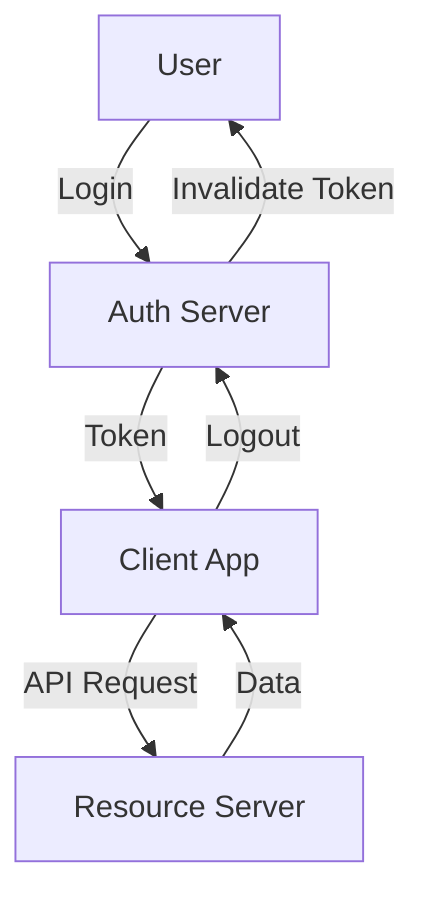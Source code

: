 graph TD;
    A[User] -->|Login| B[Auth Server];
    B -->|Token| C[Client App];
    C -->|API Request| D[Resource Server];
    D -->|Data| C;
    C -->|Logout| B;
    B -->|Invalidate Token| A;